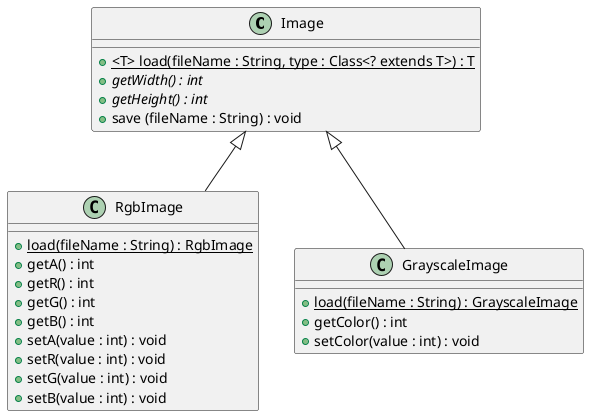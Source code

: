 @startuml

class Image{
+ {static} <T> load(fileName : String, type : Class<? extends T>) : T
+ {abstract} getWidth() : int
+ {abstract} getHeight() : int
+ save (fileName : String) : void
}

class RgbImage{
+ {static} load(fileName : String) : RgbImage
+ getA() : int
+ getR() : int
+ getG() : int
+ getB() : int
+ setA(value : int) : void
+ setR(value : int) : void
+ setG(value : int) : void
+ setB(value : int) : void
}

class GrayscaleImage{
+ {static} load(fileName : String) : GrayscaleImage
+ getColor() : int
+ setColor(value : int) : void
}

Image <|-- RgbImage
Image <|-- GrayscaleImage

@enduml
